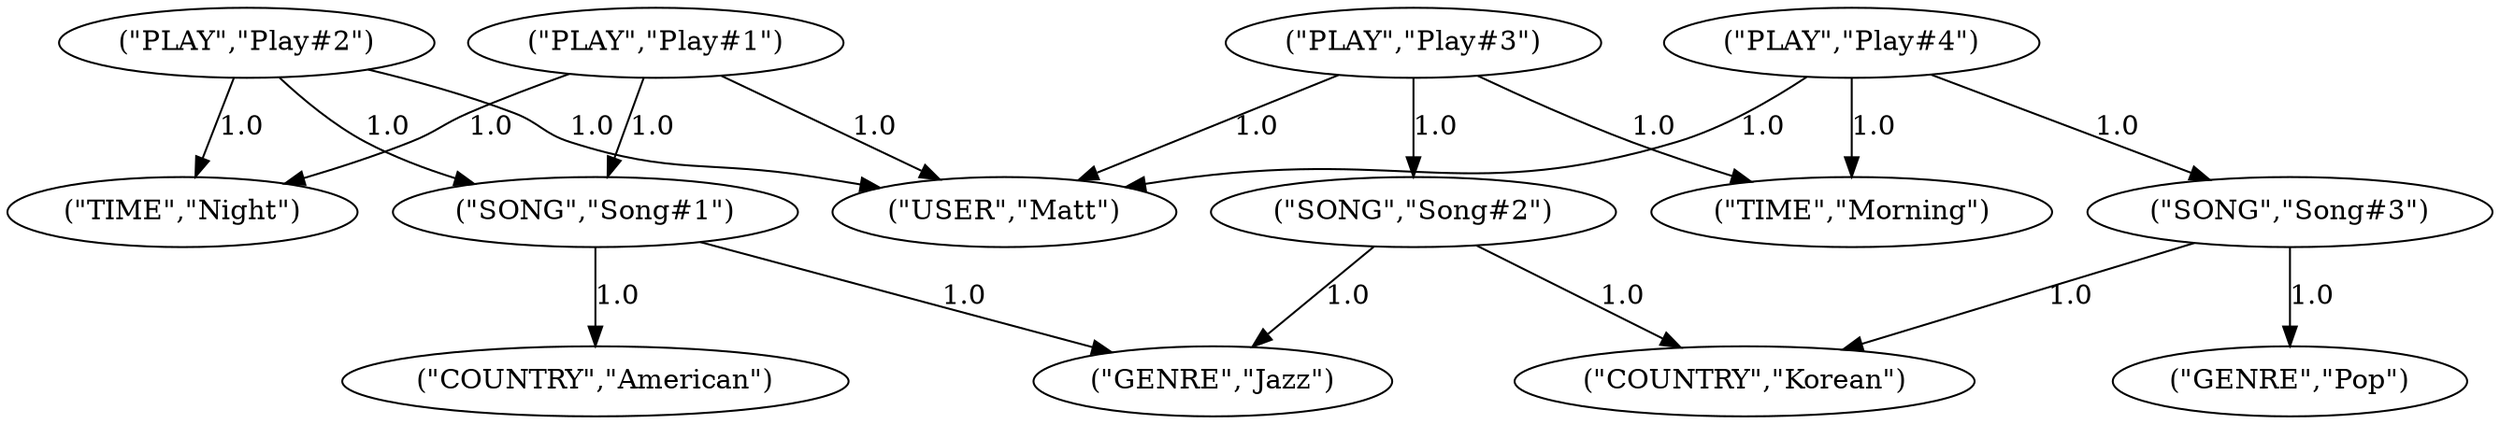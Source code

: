digraph G {
1 -> 5[label="1.0"];
1 -> 10[label="1.0"];
1 -> 8[label="1.0"];
2 -> 5[label="1.0"];
2 -> 10[label="1.0"];
2 -> 8[label="1.0"];
3 -> 6[label="1.0"];
3 -> 10[label="1.0"];
3 -> 9[label="1.0"];
4 -> 7[label="1.0"];
4 -> 10[label="1.0"];
4 -> 9[label="1.0"];
5 -> 13[label="1.0"];
5 -> 11[label="1.0"];
6 -> 14[label="1.0"];
6 -> 11[label="1.0"];
7 -> 14[label="1.0"];
7 -> 12[label="1.0"];
1 [label="(\"PLAY\",\"Play#1\")"];
2 [label="(\"PLAY\",\"Play#2\")"];
3 [label="(\"PLAY\",\"Play#3\")"];
4 [label="(\"PLAY\",\"Play#4\")"];
5 [label="(\"SONG\",\"Song#1\")"];
6 [label="(\"SONG\",\"Song#2\")"];
7 [label="(\"SONG\",\"Song#3\")"];
8 [label="(\"TIME\",\"Night\")"];
9 [label="(\"TIME\",\"Morning\")"];
10 [label="(\"USER\",\"Matt\")"];
11 [label="(\"GENRE\",\"Jazz\")"];
12 [label="(\"GENRE\",\"Pop\")"];
13 [label="(\"COUNTRY\",\"American\")"];
14 [label="(\"COUNTRY\",\"Korean\")"];
}